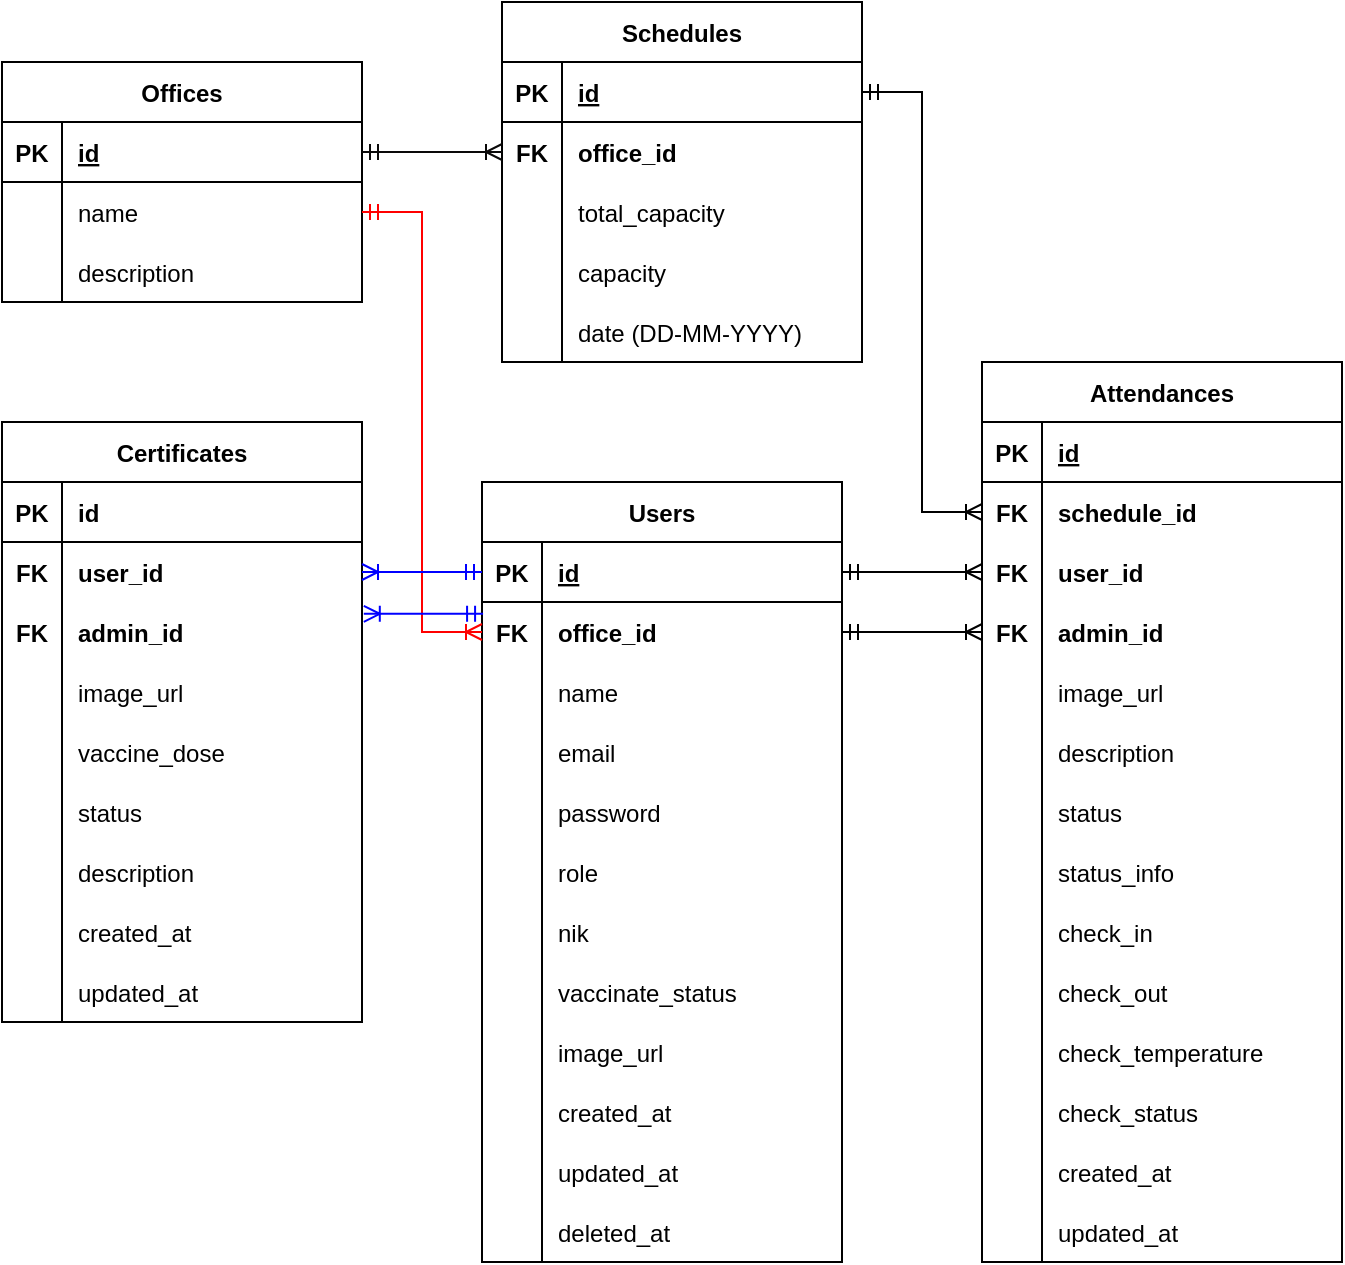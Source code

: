 <mxfile version="17.0.0" type="device"><diagram id="vb_6yUjfEyrpRHsJKavJ" name="Page-1"><mxGraphModel dx="1069" dy="541" grid="1" gridSize="10" guides="1" tooltips="1" connect="1" arrows="1" fold="1" page="1" pageScale="1" pageWidth="850" pageHeight="1100" math="0" shadow="0"><root><mxCell id="0"/><mxCell id="1" parent="0"/><mxCell id="Ad7_LtWpPkXdQ5ioJ-ES-5" value="Offices" style="shape=table;startSize=30;container=1;collapsible=1;childLayout=tableLayout;fixedRows=1;rowLines=0;fontStyle=1;align=center;resizeLast=1;" parent="1" vertex="1"><mxGeometry x="60" y="380" width="180" height="120" as="geometry"/></mxCell><mxCell id="Ad7_LtWpPkXdQ5ioJ-ES-6" value="" style="shape=tableRow;horizontal=0;startSize=0;swimlaneHead=0;swimlaneBody=0;fillColor=none;collapsible=0;dropTarget=0;points=[[0,0.5],[1,0.5]];portConstraint=eastwest;top=0;left=0;right=0;bottom=1;" parent="Ad7_LtWpPkXdQ5ioJ-ES-5" vertex="1"><mxGeometry y="30" width="180" height="30" as="geometry"/></mxCell><mxCell id="Ad7_LtWpPkXdQ5ioJ-ES-7" value="PK" style="shape=partialRectangle;connectable=0;fillColor=none;top=0;left=0;bottom=0;right=0;fontStyle=1;overflow=hidden;" parent="Ad7_LtWpPkXdQ5ioJ-ES-6" vertex="1"><mxGeometry width="30" height="30" as="geometry"><mxRectangle width="30" height="30" as="alternateBounds"/></mxGeometry></mxCell><mxCell id="Ad7_LtWpPkXdQ5ioJ-ES-8" value="id" style="shape=partialRectangle;connectable=0;fillColor=none;top=0;left=0;bottom=0;right=0;align=left;spacingLeft=6;fontStyle=5;overflow=hidden;" parent="Ad7_LtWpPkXdQ5ioJ-ES-6" vertex="1"><mxGeometry x="30" width="150" height="30" as="geometry"><mxRectangle width="150" height="30" as="alternateBounds"/></mxGeometry></mxCell><mxCell id="Ad7_LtWpPkXdQ5ioJ-ES-9" value="" style="shape=tableRow;horizontal=0;startSize=0;swimlaneHead=0;swimlaneBody=0;fillColor=none;collapsible=0;dropTarget=0;points=[[0,0.5],[1,0.5]];portConstraint=eastwest;top=0;left=0;right=0;bottom=0;" parent="Ad7_LtWpPkXdQ5ioJ-ES-5" vertex="1"><mxGeometry y="60" width="180" height="30" as="geometry"/></mxCell><mxCell id="Ad7_LtWpPkXdQ5ioJ-ES-10" value="" style="shape=partialRectangle;connectable=0;fillColor=none;top=0;left=0;bottom=0;right=0;editable=1;overflow=hidden;" parent="Ad7_LtWpPkXdQ5ioJ-ES-9" vertex="1"><mxGeometry width="30" height="30" as="geometry"><mxRectangle width="30" height="30" as="alternateBounds"/></mxGeometry></mxCell><mxCell id="Ad7_LtWpPkXdQ5ioJ-ES-11" value="name" style="shape=partialRectangle;connectable=0;fillColor=none;top=0;left=0;bottom=0;right=0;align=left;spacingLeft=6;overflow=hidden;" parent="Ad7_LtWpPkXdQ5ioJ-ES-9" vertex="1"><mxGeometry x="30" width="150" height="30" as="geometry"><mxRectangle width="150" height="30" as="alternateBounds"/></mxGeometry></mxCell><mxCell id="Ad7_LtWpPkXdQ5ioJ-ES-12" value="" style="shape=tableRow;horizontal=0;startSize=0;swimlaneHead=0;swimlaneBody=0;fillColor=none;collapsible=0;dropTarget=0;points=[[0,0.5],[1,0.5]];portConstraint=eastwest;top=0;left=0;right=0;bottom=0;" parent="Ad7_LtWpPkXdQ5ioJ-ES-5" vertex="1"><mxGeometry y="90" width="180" height="30" as="geometry"/></mxCell><mxCell id="Ad7_LtWpPkXdQ5ioJ-ES-13" value="" style="shape=partialRectangle;connectable=0;fillColor=none;top=0;left=0;bottom=0;right=0;editable=1;overflow=hidden;" parent="Ad7_LtWpPkXdQ5ioJ-ES-12" vertex="1"><mxGeometry width="30" height="30" as="geometry"><mxRectangle width="30" height="30" as="alternateBounds"/></mxGeometry></mxCell><mxCell id="Ad7_LtWpPkXdQ5ioJ-ES-14" value="description" style="shape=partialRectangle;connectable=0;fillColor=none;top=0;left=0;bottom=0;right=0;align=left;spacingLeft=6;overflow=hidden;" parent="Ad7_LtWpPkXdQ5ioJ-ES-12" vertex="1"><mxGeometry x="30" width="150" height="30" as="geometry"><mxRectangle width="150" height="30" as="alternateBounds"/></mxGeometry></mxCell><mxCell id="Ad7_LtWpPkXdQ5ioJ-ES-19" value="Users" style="shape=table;startSize=30;container=1;collapsible=1;childLayout=tableLayout;fixedRows=1;rowLines=0;fontStyle=1;align=center;resizeLast=1;" parent="1" vertex="1"><mxGeometry x="300" y="590" width="180" height="390" as="geometry"/></mxCell><mxCell id="Ad7_LtWpPkXdQ5ioJ-ES-20" value="" style="shape=tableRow;horizontal=0;startSize=0;swimlaneHead=0;swimlaneBody=0;fillColor=none;collapsible=0;dropTarget=0;points=[[0,0.5],[1,0.5]];portConstraint=eastwest;top=0;left=0;right=0;bottom=1;" parent="Ad7_LtWpPkXdQ5ioJ-ES-19" vertex="1"><mxGeometry y="30" width="180" height="30" as="geometry"/></mxCell><mxCell id="Ad7_LtWpPkXdQ5ioJ-ES-21" value="PK" style="shape=partialRectangle;connectable=0;fillColor=none;top=0;left=0;bottom=0;right=0;fontStyle=1;overflow=hidden;" parent="Ad7_LtWpPkXdQ5ioJ-ES-20" vertex="1"><mxGeometry width="30" height="30" as="geometry"><mxRectangle width="30" height="30" as="alternateBounds"/></mxGeometry></mxCell><mxCell id="Ad7_LtWpPkXdQ5ioJ-ES-22" value="id" style="shape=partialRectangle;connectable=0;fillColor=none;top=0;left=0;bottom=0;right=0;align=left;spacingLeft=6;fontStyle=5;overflow=hidden;" parent="Ad7_LtWpPkXdQ5ioJ-ES-20" vertex="1"><mxGeometry x="30" width="150" height="30" as="geometry"><mxRectangle width="150" height="30" as="alternateBounds"/></mxGeometry></mxCell><mxCell id="J1mehNj1BYt5sQHSivpJ-31" value="" style="shape=tableRow;horizontal=0;startSize=0;swimlaneHead=0;swimlaneBody=0;fillColor=none;collapsible=0;dropTarget=0;points=[[0,0.5],[1,0.5]];portConstraint=eastwest;top=0;left=0;right=0;bottom=0;" parent="Ad7_LtWpPkXdQ5ioJ-ES-19" vertex="1"><mxGeometry y="60" width="180" height="30" as="geometry"/></mxCell><mxCell id="J1mehNj1BYt5sQHSivpJ-32" value="FK" style="shape=partialRectangle;connectable=0;fillColor=none;top=0;left=0;bottom=0;right=0;editable=1;overflow=hidden;fontStyle=1" parent="J1mehNj1BYt5sQHSivpJ-31" vertex="1"><mxGeometry width="30" height="30" as="geometry"><mxRectangle width="30" height="30" as="alternateBounds"/></mxGeometry></mxCell><mxCell id="J1mehNj1BYt5sQHSivpJ-33" value="office_id" style="shape=partialRectangle;connectable=0;fillColor=none;top=0;left=0;bottom=0;right=0;align=left;spacingLeft=6;overflow=hidden;fontStyle=1" parent="J1mehNj1BYt5sQHSivpJ-31" vertex="1"><mxGeometry x="30" width="150" height="30" as="geometry"><mxRectangle width="150" height="30" as="alternateBounds"/></mxGeometry></mxCell><mxCell id="Ad7_LtWpPkXdQ5ioJ-ES-26" value="" style="shape=tableRow;horizontal=0;startSize=0;swimlaneHead=0;swimlaneBody=0;fillColor=none;collapsible=0;dropTarget=0;points=[[0,0.5],[1,0.5]];portConstraint=eastwest;top=0;left=0;right=0;bottom=0;" parent="Ad7_LtWpPkXdQ5ioJ-ES-19" vertex="1"><mxGeometry y="90" width="180" height="30" as="geometry"/></mxCell><mxCell id="Ad7_LtWpPkXdQ5ioJ-ES-27" value="" style="shape=partialRectangle;connectable=0;fillColor=none;top=0;left=0;bottom=0;right=0;editable=1;overflow=hidden;" parent="Ad7_LtWpPkXdQ5ioJ-ES-26" vertex="1"><mxGeometry width="30" height="30" as="geometry"><mxRectangle width="30" height="30" as="alternateBounds"/></mxGeometry></mxCell><mxCell id="Ad7_LtWpPkXdQ5ioJ-ES-28" value="name" style="shape=partialRectangle;connectable=0;fillColor=none;top=0;left=0;bottom=0;right=0;align=left;spacingLeft=6;overflow=hidden;" parent="Ad7_LtWpPkXdQ5ioJ-ES-26" vertex="1"><mxGeometry x="30" width="150" height="30" as="geometry"><mxRectangle width="150" height="30" as="alternateBounds"/></mxGeometry></mxCell><mxCell id="Ad7_LtWpPkXdQ5ioJ-ES-29" value="" style="shape=tableRow;horizontal=0;startSize=0;swimlaneHead=0;swimlaneBody=0;fillColor=none;collapsible=0;dropTarget=0;points=[[0,0.5],[1,0.5]];portConstraint=eastwest;top=0;left=0;right=0;bottom=0;" parent="Ad7_LtWpPkXdQ5ioJ-ES-19" vertex="1"><mxGeometry y="120" width="180" height="30" as="geometry"/></mxCell><mxCell id="Ad7_LtWpPkXdQ5ioJ-ES-30" value="" style="shape=partialRectangle;connectable=0;fillColor=none;top=0;left=0;bottom=0;right=0;editable=1;overflow=hidden;" parent="Ad7_LtWpPkXdQ5ioJ-ES-29" vertex="1"><mxGeometry width="30" height="30" as="geometry"><mxRectangle width="30" height="30" as="alternateBounds"/></mxGeometry></mxCell><mxCell id="Ad7_LtWpPkXdQ5ioJ-ES-31" value="email" style="shape=partialRectangle;connectable=0;fillColor=none;top=0;left=0;bottom=0;right=0;align=left;spacingLeft=6;overflow=hidden;" parent="Ad7_LtWpPkXdQ5ioJ-ES-29" vertex="1"><mxGeometry x="30" width="150" height="30" as="geometry"><mxRectangle width="150" height="30" as="alternateBounds"/></mxGeometry></mxCell><mxCell id="Ad7_LtWpPkXdQ5ioJ-ES-34" value="" style="shape=tableRow;horizontal=0;startSize=0;swimlaneHead=0;swimlaneBody=0;fillColor=none;collapsible=0;dropTarget=0;points=[[0,0.5],[1,0.5]];portConstraint=eastwest;top=0;left=0;right=0;bottom=0;" parent="Ad7_LtWpPkXdQ5ioJ-ES-19" vertex="1"><mxGeometry y="150" width="180" height="30" as="geometry"/></mxCell><mxCell id="Ad7_LtWpPkXdQ5ioJ-ES-35" value="" style="shape=partialRectangle;connectable=0;fillColor=none;top=0;left=0;bottom=0;right=0;editable=1;overflow=hidden;" parent="Ad7_LtWpPkXdQ5ioJ-ES-34" vertex="1"><mxGeometry width="30" height="30" as="geometry"><mxRectangle width="30" height="30" as="alternateBounds"/></mxGeometry></mxCell><mxCell id="Ad7_LtWpPkXdQ5ioJ-ES-36" value="password" style="shape=partialRectangle;connectable=0;fillColor=none;top=0;left=0;bottom=0;right=0;align=left;spacingLeft=6;overflow=hidden;" parent="Ad7_LtWpPkXdQ5ioJ-ES-34" vertex="1"><mxGeometry x="30" width="150" height="30" as="geometry"><mxRectangle width="150" height="30" as="alternateBounds"/></mxGeometry></mxCell><mxCell id="Ad7_LtWpPkXdQ5ioJ-ES-37" value="" style="shape=tableRow;horizontal=0;startSize=0;swimlaneHead=0;swimlaneBody=0;fillColor=none;collapsible=0;dropTarget=0;points=[[0,0.5],[1,0.5]];portConstraint=eastwest;top=0;left=0;right=0;bottom=0;" parent="Ad7_LtWpPkXdQ5ioJ-ES-19" vertex="1"><mxGeometry y="180" width="180" height="30" as="geometry"/></mxCell><mxCell id="Ad7_LtWpPkXdQ5ioJ-ES-38" value="" style="shape=partialRectangle;connectable=0;fillColor=none;top=0;left=0;bottom=0;right=0;editable=1;overflow=hidden;" parent="Ad7_LtWpPkXdQ5ioJ-ES-37" vertex="1"><mxGeometry width="30" height="30" as="geometry"><mxRectangle width="30" height="30" as="alternateBounds"/></mxGeometry></mxCell><mxCell id="Ad7_LtWpPkXdQ5ioJ-ES-39" value="role" style="shape=partialRectangle;connectable=0;fillColor=none;top=0;left=0;bottom=0;right=0;align=left;spacingLeft=6;overflow=hidden;" parent="Ad7_LtWpPkXdQ5ioJ-ES-37" vertex="1"><mxGeometry x="30" width="150" height="30" as="geometry"><mxRectangle width="150" height="30" as="alternateBounds"/></mxGeometry></mxCell><mxCell id="Ad7_LtWpPkXdQ5ioJ-ES-40" value="" style="shape=tableRow;horizontal=0;startSize=0;swimlaneHead=0;swimlaneBody=0;fillColor=none;collapsible=0;dropTarget=0;points=[[0,0.5],[1,0.5]];portConstraint=eastwest;top=0;left=0;right=0;bottom=0;" parent="Ad7_LtWpPkXdQ5ioJ-ES-19" vertex="1"><mxGeometry y="210" width="180" height="30" as="geometry"/></mxCell><mxCell id="Ad7_LtWpPkXdQ5ioJ-ES-41" value="" style="shape=partialRectangle;connectable=0;fillColor=none;top=0;left=0;bottom=0;right=0;editable=1;overflow=hidden;" parent="Ad7_LtWpPkXdQ5ioJ-ES-40" vertex="1"><mxGeometry width="30" height="30" as="geometry"><mxRectangle width="30" height="30" as="alternateBounds"/></mxGeometry></mxCell><mxCell id="Ad7_LtWpPkXdQ5ioJ-ES-42" value="nik" style="shape=partialRectangle;connectable=0;fillColor=none;top=0;left=0;bottom=0;right=0;align=left;spacingLeft=6;overflow=hidden;" parent="Ad7_LtWpPkXdQ5ioJ-ES-40" vertex="1"><mxGeometry x="30" width="150" height="30" as="geometry"><mxRectangle width="150" height="30" as="alternateBounds"/></mxGeometry></mxCell><mxCell id="RbH22grXtSEnmgHlrUx9-7" value="" style="shape=tableRow;horizontal=0;startSize=0;swimlaneHead=0;swimlaneBody=0;fillColor=none;collapsible=0;dropTarget=0;points=[[0,0.5],[1,0.5]];portConstraint=eastwest;top=0;left=0;right=0;bottom=0;" parent="Ad7_LtWpPkXdQ5ioJ-ES-19" vertex="1"><mxGeometry y="240" width="180" height="30" as="geometry"/></mxCell><mxCell id="RbH22grXtSEnmgHlrUx9-8" value="" style="shape=partialRectangle;connectable=0;fillColor=none;top=0;left=0;bottom=0;right=0;editable=1;overflow=hidden;" parent="RbH22grXtSEnmgHlrUx9-7" vertex="1"><mxGeometry width="30" height="30" as="geometry"><mxRectangle width="30" height="30" as="alternateBounds"/></mxGeometry></mxCell><mxCell id="RbH22grXtSEnmgHlrUx9-9" value="vaccinate_status" style="shape=partialRectangle;connectable=0;fillColor=none;top=0;left=0;bottom=0;right=0;align=left;spacingLeft=6;overflow=hidden;" parent="RbH22grXtSEnmgHlrUx9-7" vertex="1"><mxGeometry x="30" width="150" height="30" as="geometry"><mxRectangle width="150" height="30" as="alternateBounds"/></mxGeometry></mxCell><mxCell id="Ad7_LtWpPkXdQ5ioJ-ES-98" value="" style="shape=tableRow;horizontal=0;startSize=0;swimlaneHead=0;swimlaneBody=0;fillColor=none;collapsible=0;dropTarget=0;points=[[0,0.5],[1,0.5]];portConstraint=eastwest;top=0;left=0;right=0;bottom=0;" parent="Ad7_LtWpPkXdQ5ioJ-ES-19" vertex="1"><mxGeometry y="270" width="180" height="30" as="geometry"/></mxCell><mxCell id="Ad7_LtWpPkXdQ5ioJ-ES-99" value="" style="shape=partialRectangle;connectable=0;fillColor=none;top=0;left=0;bottom=0;right=0;editable=1;overflow=hidden;" parent="Ad7_LtWpPkXdQ5ioJ-ES-98" vertex="1"><mxGeometry width="30" height="30" as="geometry"><mxRectangle width="30" height="30" as="alternateBounds"/></mxGeometry></mxCell><mxCell id="Ad7_LtWpPkXdQ5ioJ-ES-100" value="image_url" style="shape=partialRectangle;connectable=0;fillColor=none;top=0;left=0;bottom=0;right=0;align=left;spacingLeft=6;overflow=hidden;" parent="Ad7_LtWpPkXdQ5ioJ-ES-98" vertex="1"><mxGeometry x="30" width="150" height="30" as="geometry"><mxRectangle width="150" height="30" as="alternateBounds"/></mxGeometry></mxCell><mxCell id="Ad7_LtWpPkXdQ5ioJ-ES-101" value="" style="shape=tableRow;horizontal=0;startSize=0;swimlaneHead=0;swimlaneBody=0;fillColor=none;collapsible=0;dropTarget=0;points=[[0,0.5],[1,0.5]];portConstraint=eastwest;top=0;left=0;right=0;bottom=0;" parent="Ad7_LtWpPkXdQ5ioJ-ES-19" vertex="1"><mxGeometry y="300" width="180" height="30" as="geometry"/></mxCell><mxCell id="Ad7_LtWpPkXdQ5ioJ-ES-102" value="" style="shape=partialRectangle;connectable=0;fillColor=none;top=0;left=0;bottom=0;right=0;editable=1;overflow=hidden;" parent="Ad7_LtWpPkXdQ5ioJ-ES-101" vertex="1"><mxGeometry width="30" height="30" as="geometry"><mxRectangle width="30" height="30" as="alternateBounds"/></mxGeometry></mxCell><mxCell id="Ad7_LtWpPkXdQ5ioJ-ES-103" value="created_at" style="shape=partialRectangle;connectable=0;fillColor=none;top=0;left=0;bottom=0;right=0;align=left;spacingLeft=6;overflow=hidden;" parent="Ad7_LtWpPkXdQ5ioJ-ES-101" vertex="1"><mxGeometry x="30" width="150" height="30" as="geometry"><mxRectangle width="150" height="30" as="alternateBounds"/></mxGeometry></mxCell><mxCell id="Ad7_LtWpPkXdQ5ioJ-ES-212" value="" style="shape=tableRow;horizontal=0;startSize=0;swimlaneHead=0;swimlaneBody=0;fillColor=none;collapsible=0;dropTarget=0;points=[[0,0.5],[1,0.5]];portConstraint=eastwest;top=0;left=0;right=0;bottom=0;" parent="Ad7_LtWpPkXdQ5ioJ-ES-19" vertex="1"><mxGeometry y="330" width="180" height="30" as="geometry"/></mxCell><mxCell id="Ad7_LtWpPkXdQ5ioJ-ES-213" value="" style="shape=partialRectangle;connectable=0;fillColor=none;top=0;left=0;bottom=0;right=0;editable=1;overflow=hidden;" parent="Ad7_LtWpPkXdQ5ioJ-ES-212" vertex="1"><mxGeometry width="30" height="30" as="geometry"><mxRectangle width="30" height="30" as="alternateBounds"/></mxGeometry></mxCell><mxCell id="Ad7_LtWpPkXdQ5ioJ-ES-214" value="updated_at" style="shape=partialRectangle;connectable=0;fillColor=none;top=0;left=0;bottom=0;right=0;align=left;spacingLeft=6;overflow=hidden;" parent="Ad7_LtWpPkXdQ5ioJ-ES-212" vertex="1"><mxGeometry x="30" width="150" height="30" as="geometry"><mxRectangle width="150" height="30" as="alternateBounds"/></mxGeometry></mxCell><mxCell id="Ad7_LtWpPkXdQ5ioJ-ES-216" value="" style="shape=tableRow;horizontal=0;startSize=0;swimlaneHead=0;swimlaneBody=0;fillColor=none;collapsible=0;dropTarget=0;points=[[0,0.5],[1,0.5]];portConstraint=eastwest;top=0;left=0;right=0;bottom=0;" parent="Ad7_LtWpPkXdQ5ioJ-ES-19" vertex="1"><mxGeometry y="360" width="180" height="30" as="geometry"/></mxCell><mxCell id="Ad7_LtWpPkXdQ5ioJ-ES-217" value="" style="shape=partialRectangle;connectable=0;fillColor=none;top=0;left=0;bottom=0;right=0;editable=1;overflow=hidden;" parent="Ad7_LtWpPkXdQ5ioJ-ES-216" vertex="1"><mxGeometry width="30" height="30" as="geometry"><mxRectangle width="30" height="30" as="alternateBounds"/></mxGeometry></mxCell><mxCell id="Ad7_LtWpPkXdQ5ioJ-ES-218" value="deleted_at" style="shape=partialRectangle;connectable=0;fillColor=none;top=0;left=0;bottom=0;right=0;align=left;spacingLeft=6;overflow=hidden;" parent="Ad7_LtWpPkXdQ5ioJ-ES-216" vertex="1"><mxGeometry x="30" width="150" height="30" as="geometry"><mxRectangle width="150" height="30" as="alternateBounds"/></mxGeometry></mxCell><mxCell id="Ad7_LtWpPkXdQ5ioJ-ES-59" value="Certificates" style="shape=table;startSize=30;container=1;collapsible=1;childLayout=tableLayout;fixedRows=1;rowLines=0;fontStyle=1;align=center;resizeLast=1;" parent="1" vertex="1"><mxGeometry x="60" y="560" width="180" height="300" as="geometry"/></mxCell><mxCell id="Ad7_LtWpPkXdQ5ioJ-ES-60" value="" style="shape=tableRow;horizontal=0;startSize=0;swimlaneHead=0;swimlaneBody=0;fillColor=none;collapsible=0;dropTarget=0;points=[[0,0.5],[1,0.5]];portConstraint=eastwest;top=0;left=0;right=0;bottom=1;" parent="Ad7_LtWpPkXdQ5ioJ-ES-59" vertex="1"><mxGeometry y="30" width="180" height="30" as="geometry"/></mxCell><mxCell id="Ad7_LtWpPkXdQ5ioJ-ES-61" value="PK" style="shape=partialRectangle;connectable=0;fillColor=none;top=0;left=0;bottom=0;right=0;fontStyle=1;overflow=hidden;" parent="Ad7_LtWpPkXdQ5ioJ-ES-60" vertex="1"><mxGeometry width="30" height="30" as="geometry"><mxRectangle width="30" height="30" as="alternateBounds"/></mxGeometry></mxCell><mxCell id="Ad7_LtWpPkXdQ5ioJ-ES-62" value="id" style="shape=partialRectangle;connectable=0;fillColor=none;top=0;left=0;bottom=0;right=0;align=left;spacingLeft=6;fontStyle=1;overflow=hidden;" parent="Ad7_LtWpPkXdQ5ioJ-ES-60" vertex="1"><mxGeometry x="30" width="150" height="30" as="geometry"><mxRectangle width="150" height="30" as="alternateBounds"/></mxGeometry></mxCell><mxCell id="JcQVf0bb5EmHbwfClAZT-1" value="" style="shape=tableRow;horizontal=0;startSize=0;swimlaneHead=0;swimlaneBody=0;fillColor=none;collapsible=0;dropTarget=0;points=[[0,0.5],[1,0.5]];portConstraint=eastwest;top=0;left=0;right=0;bottom=0;" parent="Ad7_LtWpPkXdQ5ioJ-ES-59" vertex="1"><mxGeometry y="60" width="180" height="30" as="geometry"/></mxCell><mxCell id="JcQVf0bb5EmHbwfClAZT-2" value="FK" style="shape=partialRectangle;connectable=0;fillColor=none;top=0;left=0;bottom=0;right=0;editable=1;overflow=hidden;fontStyle=1" parent="JcQVf0bb5EmHbwfClAZT-1" vertex="1"><mxGeometry width="30" height="30" as="geometry"><mxRectangle width="30" height="30" as="alternateBounds"/></mxGeometry></mxCell><mxCell id="JcQVf0bb5EmHbwfClAZT-3" value="user_id" style="shape=partialRectangle;connectable=0;fillColor=none;top=0;left=0;bottom=0;right=0;align=left;spacingLeft=6;overflow=hidden;fontStyle=1" parent="JcQVf0bb5EmHbwfClAZT-1" vertex="1"><mxGeometry x="30" width="150" height="30" as="geometry"><mxRectangle width="150" height="30" as="alternateBounds"/></mxGeometry></mxCell><mxCell id="RbH22grXtSEnmgHlrUx9-4" value="" style="shape=tableRow;horizontal=0;startSize=0;swimlaneHead=0;swimlaneBody=0;fillColor=none;collapsible=0;dropTarget=0;points=[[0,0.5],[1,0.5]];portConstraint=eastwest;top=0;left=0;right=0;bottom=0;" parent="Ad7_LtWpPkXdQ5ioJ-ES-59" vertex="1"><mxGeometry y="90" width="180" height="30" as="geometry"/></mxCell><mxCell id="RbH22grXtSEnmgHlrUx9-5" value="FK" style="shape=partialRectangle;connectable=0;fillColor=none;top=0;left=0;bottom=0;right=0;editable=1;overflow=hidden;fontStyle=1" parent="RbH22grXtSEnmgHlrUx9-4" vertex="1"><mxGeometry width="30" height="30" as="geometry"><mxRectangle width="30" height="30" as="alternateBounds"/></mxGeometry></mxCell><mxCell id="RbH22grXtSEnmgHlrUx9-6" value="admin_id" style="shape=partialRectangle;connectable=0;fillColor=none;top=0;left=0;bottom=0;right=0;align=left;spacingLeft=6;overflow=hidden;fontStyle=1" parent="RbH22grXtSEnmgHlrUx9-4" vertex="1"><mxGeometry x="30" width="150" height="30" as="geometry"><mxRectangle width="150" height="30" as="alternateBounds"/></mxGeometry></mxCell><mxCell id="Ad7_LtWpPkXdQ5ioJ-ES-66" value="" style="shape=tableRow;horizontal=0;startSize=0;swimlaneHead=0;swimlaneBody=0;fillColor=none;collapsible=0;dropTarget=0;points=[[0,0.5],[1,0.5]];portConstraint=eastwest;top=0;left=0;right=0;bottom=0;" parent="Ad7_LtWpPkXdQ5ioJ-ES-59" vertex="1"><mxGeometry y="120" width="180" height="30" as="geometry"/></mxCell><mxCell id="Ad7_LtWpPkXdQ5ioJ-ES-67" value="" style="shape=partialRectangle;connectable=0;fillColor=none;top=0;left=0;bottom=0;right=0;editable=1;overflow=hidden;" parent="Ad7_LtWpPkXdQ5ioJ-ES-66" vertex="1"><mxGeometry width="30" height="30" as="geometry"><mxRectangle width="30" height="30" as="alternateBounds"/></mxGeometry></mxCell><mxCell id="Ad7_LtWpPkXdQ5ioJ-ES-68" value="image_url" style="shape=partialRectangle;connectable=0;fillColor=none;top=0;left=0;bottom=0;right=0;align=left;spacingLeft=6;overflow=hidden;" parent="Ad7_LtWpPkXdQ5ioJ-ES-66" vertex="1"><mxGeometry x="30" width="150" height="30" as="geometry"><mxRectangle width="150" height="30" as="alternateBounds"/></mxGeometry></mxCell><mxCell id="JcQVf0bb5EmHbwfClAZT-5" value="" style="shape=tableRow;horizontal=0;startSize=0;swimlaneHead=0;swimlaneBody=0;fillColor=none;collapsible=0;dropTarget=0;points=[[0,0.5],[1,0.5]];portConstraint=eastwest;top=0;left=0;right=0;bottom=0;" parent="Ad7_LtWpPkXdQ5ioJ-ES-59" vertex="1"><mxGeometry y="150" width="180" height="30" as="geometry"/></mxCell><mxCell id="JcQVf0bb5EmHbwfClAZT-6" value="" style="shape=partialRectangle;connectable=0;fillColor=none;top=0;left=0;bottom=0;right=0;editable=1;overflow=hidden;" parent="JcQVf0bb5EmHbwfClAZT-5" vertex="1"><mxGeometry width="30" height="30" as="geometry"><mxRectangle width="30" height="30" as="alternateBounds"/></mxGeometry></mxCell><mxCell id="JcQVf0bb5EmHbwfClAZT-7" value="vaccine_dose" style="shape=partialRectangle;connectable=0;fillColor=none;top=0;left=0;bottom=0;right=0;align=left;spacingLeft=6;overflow=hidden;" parent="JcQVf0bb5EmHbwfClAZT-5" vertex="1"><mxGeometry x="30" width="150" height="30" as="geometry"><mxRectangle width="150" height="30" as="alternateBounds"/></mxGeometry></mxCell><mxCell id="J1mehNj1BYt5sQHSivpJ-69" value="" style="shape=tableRow;horizontal=0;startSize=0;swimlaneHead=0;swimlaneBody=0;fillColor=none;collapsible=0;dropTarget=0;points=[[0,0.5],[1,0.5]];portConstraint=eastwest;top=0;left=0;right=0;bottom=0;" parent="Ad7_LtWpPkXdQ5ioJ-ES-59" vertex="1"><mxGeometry y="180" width="180" height="30" as="geometry"/></mxCell><mxCell id="J1mehNj1BYt5sQHSivpJ-70" value="" style="shape=partialRectangle;connectable=0;fillColor=none;top=0;left=0;bottom=0;right=0;editable=1;overflow=hidden;" parent="J1mehNj1BYt5sQHSivpJ-69" vertex="1"><mxGeometry width="30" height="30" as="geometry"><mxRectangle width="30" height="30" as="alternateBounds"/></mxGeometry></mxCell><mxCell id="J1mehNj1BYt5sQHSivpJ-71" value="status" style="shape=partialRectangle;connectable=0;fillColor=none;top=0;left=0;bottom=0;right=0;align=left;spacingLeft=6;overflow=hidden;" parent="J1mehNj1BYt5sQHSivpJ-69" vertex="1"><mxGeometry x="30" width="150" height="30" as="geometry"><mxRectangle width="150" height="30" as="alternateBounds"/></mxGeometry></mxCell><mxCell id="Ad7_LtWpPkXdQ5ioJ-ES-94" value="" style="shape=tableRow;horizontal=0;startSize=0;swimlaneHead=0;swimlaneBody=0;fillColor=none;collapsible=0;dropTarget=0;points=[[0,0.5],[1,0.5]];portConstraint=eastwest;top=0;left=0;right=0;bottom=0;" parent="Ad7_LtWpPkXdQ5ioJ-ES-59" vertex="1"><mxGeometry y="210" width="180" height="30" as="geometry"/></mxCell><mxCell id="Ad7_LtWpPkXdQ5ioJ-ES-95" value="" style="shape=partialRectangle;connectable=0;fillColor=none;top=0;left=0;bottom=0;right=0;editable=1;overflow=hidden;" parent="Ad7_LtWpPkXdQ5ioJ-ES-94" vertex="1"><mxGeometry width="30" height="30" as="geometry"><mxRectangle width="30" height="30" as="alternateBounds"/></mxGeometry></mxCell><mxCell id="Ad7_LtWpPkXdQ5ioJ-ES-96" value="description" style="shape=partialRectangle;connectable=0;fillColor=none;top=0;left=0;bottom=0;right=0;align=left;spacingLeft=6;overflow=hidden;" parent="Ad7_LtWpPkXdQ5ioJ-ES-94" vertex="1"><mxGeometry x="30" width="150" height="30" as="geometry"><mxRectangle width="150" height="30" as="alternateBounds"/></mxGeometry></mxCell><mxCell id="Ad7_LtWpPkXdQ5ioJ-ES-107" value="" style="shape=tableRow;horizontal=0;startSize=0;swimlaneHead=0;swimlaneBody=0;fillColor=none;collapsible=0;dropTarget=0;points=[[0,0.5],[1,0.5]];portConstraint=eastwest;top=0;left=0;right=0;bottom=0;" parent="Ad7_LtWpPkXdQ5ioJ-ES-59" vertex="1"><mxGeometry y="240" width="180" height="30" as="geometry"/></mxCell><mxCell id="Ad7_LtWpPkXdQ5ioJ-ES-108" value="" style="shape=partialRectangle;connectable=0;fillColor=none;top=0;left=0;bottom=0;right=0;editable=1;overflow=hidden;" parent="Ad7_LtWpPkXdQ5ioJ-ES-107" vertex="1"><mxGeometry width="30" height="30" as="geometry"><mxRectangle width="30" height="30" as="alternateBounds"/></mxGeometry></mxCell><mxCell id="Ad7_LtWpPkXdQ5ioJ-ES-109" value="created_at" style="shape=partialRectangle;connectable=0;fillColor=none;top=0;left=0;bottom=0;right=0;align=left;spacingLeft=6;overflow=hidden;" parent="Ad7_LtWpPkXdQ5ioJ-ES-107" vertex="1"><mxGeometry x="30" width="150" height="30" as="geometry"><mxRectangle width="150" height="30" as="alternateBounds"/></mxGeometry></mxCell><mxCell id="Ad7_LtWpPkXdQ5ioJ-ES-110" value="" style="shape=tableRow;horizontal=0;startSize=0;swimlaneHead=0;swimlaneBody=0;fillColor=none;collapsible=0;dropTarget=0;points=[[0,0.5],[1,0.5]];portConstraint=eastwest;top=0;left=0;right=0;bottom=0;" parent="Ad7_LtWpPkXdQ5ioJ-ES-59" vertex="1"><mxGeometry y="270" width="180" height="30" as="geometry"/></mxCell><mxCell id="Ad7_LtWpPkXdQ5ioJ-ES-111" value="" style="shape=partialRectangle;connectable=0;fillColor=none;top=0;left=0;bottom=0;right=0;editable=1;overflow=hidden;" parent="Ad7_LtWpPkXdQ5ioJ-ES-110" vertex="1"><mxGeometry width="30" height="30" as="geometry"><mxRectangle width="30" height="30" as="alternateBounds"/></mxGeometry></mxCell><mxCell id="Ad7_LtWpPkXdQ5ioJ-ES-112" value="updated_at" style="shape=partialRectangle;connectable=0;fillColor=none;top=0;left=0;bottom=0;right=0;align=left;spacingLeft=6;overflow=hidden;" parent="Ad7_LtWpPkXdQ5ioJ-ES-110" vertex="1"><mxGeometry x="30" width="150" height="30" as="geometry"><mxRectangle width="150" height="30" as="alternateBounds"/></mxGeometry></mxCell><mxCell id="Ad7_LtWpPkXdQ5ioJ-ES-117" value="Schedules" style="shape=table;startSize=30;container=1;collapsible=1;childLayout=tableLayout;fixedRows=1;rowLines=0;fontStyle=1;align=center;resizeLast=1;" parent="1" vertex="1"><mxGeometry x="310" y="350" width="180" height="180" as="geometry"/></mxCell><mxCell id="Ad7_LtWpPkXdQ5ioJ-ES-118" value="" style="shape=tableRow;horizontal=0;startSize=0;swimlaneHead=0;swimlaneBody=0;fillColor=none;collapsible=0;dropTarget=0;points=[[0,0.5],[1,0.5]];portConstraint=eastwest;top=0;left=0;right=0;bottom=1;" parent="Ad7_LtWpPkXdQ5ioJ-ES-117" vertex="1"><mxGeometry y="30" width="180" height="30" as="geometry"/></mxCell><mxCell id="Ad7_LtWpPkXdQ5ioJ-ES-119" value="PK" style="shape=partialRectangle;connectable=0;fillColor=none;top=0;left=0;bottom=0;right=0;fontStyle=1;overflow=hidden;" parent="Ad7_LtWpPkXdQ5ioJ-ES-118" vertex="1"><mxGeometry width="30" height="30" as="geometry"><mxRectangle width="30" height="30" as="alternateBounds"/></mxGeometry></mxCell><mxCell id="Ad7_LtWpPkXdQ5ioJ-ES-120" value="id" style="shape=partialRectangle;connectable=0;fillColor=none;top=0;left=0;bottom=0;right=0;align=left;spacingLeft=6;fontStyle=5;overflow=hidden;" parent="Ad7_LtWpPkXdQ5ioJ-ES-118" vertex="1"><mxGeometry x="30" width="150" height="30" as="geometry"><mxRectangle width="150" height="30" as="alternateBounds"/></mxGeometry></mxCell><mxCell id="Ad7_LtWpPkXdQ5ioJ-ES-121" value="" style="shape=tableRow;horizontal=0;startSize=0;swimlaneHead=0;swimlaneBody=0;fillColor=none;collapsible=0;dropTarget=0;points=[[0,0.5],[1,0.5]];portConstraint=eastwest;top=0;left=0;right=0;bottom=0;" parent="Ad7_LtWpPkXdQ5ioJ-ES-117" vertex="1"><mxGeometry y="60" width="180" height="30" as="geometry"/></mxCell><mxCell id="Ad7_LtWpPkXdQ5ioJ-ES-122" value="FK" style="shape=partialRectangle;connectable=0;fillColor=none;top=0;left=0;bottom=0;right=0;editable=1;overflow=hidden;fontStyle=1" parent="Ad7_LtWpPkXdQ5ioJ-ES-121" vertex="1"><mxGeometry width="30" height="30" as="geometry"><mxRectangle width="30" height="30" as="alternateBounds"/></mxGeometry></mxCell><mxCell id="Ad7_LtWpPkXdQ5ioJ-ES-123" value="office_id" style="shape=partialRectangle;connectable=0;fillColor=none;top=0;left=0;bottom=0;right=0;align=left;spacingLeft=6;overflow=hidden;fontStyle=1" parent="Ad7_LtWpPkXdQ5ioJ-ES-121" vertex="1"><mxGeometry x="30" width="150" height="30" as="geometry"><mxRectangle width="150" height="30" as="alternateBounds"/></mxGeometry></mxCell><mxCell id="Ad7_LtWpPkXdQ5ioJ-ES-124" value="" style="shape=tableRow;horizontal=0;startSize=0;swimlaneHead=0;swimlaneBody=0;fillColor=none;collapsible=0;dropTarget=0;points=[[0,0.5],[1,0.5]];portConstraint=eastwest;top=0;left=0;right=0;bottom=0;" parent="Ad7_LtWpPkXdQ5ioJ-ES-117" vertex="1"><mxGeometry y="90" width="180" height="30" as="geometry"/></mxCell><mxCell id="Ad7_LtWpPkXdQ5ioJ-ES-125" value="" style="shape=partialRectangle;connectable=0;fillColor=none;top=0;left=0;bottom=0;right=0;editable=1;overflow=hidden;" parent="Ad7_LtWpPkXdQ5ioJ-ES-124" vertex="1"><mxGeometry width="30" height="30" as="geometry"><mxRectangle width="30" height="30" as="alternateBounds"/></mxGeometry></mxCell><mxCell id="Ad7_LtWpPkXdQ5ioJ-ES-126" value="total_capacity" style="shape=partialRectangle;connectable=0;fillColor=none;top=0;left=0;bottom=0;right=0;align=left;spacingLeft=6;overflow=hidden;" parent="Ad7_LtWpPkXdQ5ioJ-ES-124" vertex="1"><mxGeometry x="30" width="150" height="30" as="geometry"><mxRectangle width="150" height="30" as="alternateBounds"/></mxGeometry></mxCell><mxCell id="Ad7_LtWpPkXdQ5ioJ-ES-127" value="" style="shape=tableRow;horizontal=0;startSize=0;swimlaneHead=0;swimlaneBody=0;fillColor=none;collapsible=0;dropTarget=0;points=[[0,0.5],[1,0.5]];portConstraint=eastwest;top=0;left=0;right=0;bottom=0;" parent="Ad7_LtWpPkXdQ5ioJ-ES-117" vertex="1"><mxGeometry y="120" width="180" height="30" as="geometry"/></mxCell><mxCell id="Ad7_LtWpPkXdQ5ioJ-ES-128" value="" style="shape=partialRectangle;connectable=0;fillColor=none;top=0;left=0;bottom=0;right=0;editable=1;overflow=hidden;" parent="Ad7_LtWpPkXdQ5ioJ-ES-127" vertex="1"><mxGeometry width="30" height="30" as="geometry"><mxRectangle width="30" height="30" as="alternateBounds"/></mxGeometry></mxCell><mxCell id="Ad7_LtWpPkXdQ5ioJ-ES-129" value="capacity" style="shape=partialRectangle;connectable=0;fillColor=none;top=0;left=0;bottom=0;right=0;align=left;spacingLeft=6;overflow=hidden;" parent="Ad7_LtWpPkXdQ5ioJ-ES-127" vertex="1"><mxGeometry x="30" width="150" height="30" as="geometry"><mxRectangle width="150" height="30" as="alternateBounds"/></mxGeometry></mxCell><mxCell id="Ad7_LtWpPkXdQ5ioJ-ES-193" value="" style="shape=tableRow;horizontal=0;startSize=0;swimlaneHead=0;swimlaneBody=0;fillColor=none;collapsible=0;dropTarget=0;points=[[0,0.5],[1,0.5]];portConstraint=eastwest;top=0;left=0;right=0;bottom=0;" parent="Ad7_LtWpPkXdQ5ioJ-ES-117" vertex="1"><mxGeometry y="150" width="180" height="30" as="geometry"/></mxCell><mxCell id="Ad7_LtWpPkXdQ5ioJ-ES-194" value="" style="shape=partialRectangle;connectable=0;fillColor=none;top=0;left=0;bottom=0;right=0;editable=1;overflow=hidden;" parent="Ad7_LtWpPkXdQ5ioJ-ES-193" vertex="1"><mxGeometry width="30" height="30" as="geometry"><mxRectangle width="30" height="30" as="alternateBounds"/></mxGeometry></mxCell><mxCell id="Ad7_LtWpPkXdQ5ioJ-ES-195" value="date (DD-MM-YYYY)" style="shape=partialRectangle;connectable=0;fillColor=none;top=0;left=0;bottom=0;right=0;align=left;spacingLeft=6;overflow=hidden;" parent="Ad7_LtWpPkXdQ5ioJ-ES-193" vertex="1"><mxGeometry x="30" width="150" height="30" as="geometry"><mxRectangle width="150" height="30" as="alternateBounds"/></mxGeometry></mxCell><mxCell id="Ad7_LtWpPkXdQ5ioJ-ES-145" value="" style="edgeStyle=entityRelationEdgeStyle;fontSize=12;html=1;endArrow=ERoneToMany;startArrow=ERmandOne;rounded=0;exitX=1;exitY=0.5;exitDx=0;exitDy=0;entryX=0;entryY=0.5;entryDx=0;entryDy=0;strokeColor=#0A0909;" parent="1" source="Ad7_LtWpPkXdQ5ioJ-ES-6" target="Ad7_LtWpPkXdQ5ioJ-ES-121" edge="1"><mxGeometry width="100" height="100" relative="1" as="geometry"><mxPoint x="90" y="660" as="sourcePoint"/><mxPoint x="305" y="580" as="targetPoint"/></mxGeometry></mxCell><mxCell id="Ad7_LtWpPkXdQ5ioJ-ES-172" value="Attendances" style="shape=table;startSize=30;container=1;collapsible=1;childLayout=tableLayout;fixedRows=1;rowLines=0;fontStyle=1;align=center;resizeLast=1;" parent="1" vertex="1"><mxGeometry x="550" y="530" width="180" height="450" as="geometry"/></mxCell><mxCell id="Ad7_LtWpPkXdQ5ioJ-ES-173" value="" style="shape=tableRow;horizontal=0;startSize=0;swimlaneHead=0;swimlaneBody=0;fillColor=none;collapsible=0;dropTarget=0;points=[[0,0.5],[1,0.5]];portConstraint=eastwest;top=0;left=0;right=0;bottom=1;" parent="Ad7_LtWpPkXdQ5ioJ-ES-172" vertex="1"><mxGeometry y="30" width="180" height="30" as="geometry"/></mxCell><mxCell id="Ad7_LtWpPkXdQ5ioJ-ES-174" value="PK" style="shape=partialRectangle;connectable=0;fillColor=none;top=0;left=0;bottom=0;right=0;fontStyle=1;overflow=hidden;" parent="Ad7_LtWpPkXdQ5ioJ-ES-173" vertex="1"><mxGeometry width="30" height="30" as="geometry"><mxRectangle width="30" height="30" as="alternateBounds"/></mxGeometry></mxCell><mxCell id="Ad7_LtWpPkXdQ5ioJ-ES-175" value="id" style="shape=partialRectangle;connectable=0;fillColor=none;top=0;left=0;bottom=0;right=0;align=left;spacingLeft=6;fontStyle=5;overflow=hidden;" parent="Ad7_LtWpPkXdQ5ioJ-ES-173" vertex="1"><mxGeometry x="30" width="150" height="30" as="geometry"><mxRectangle width="150" height="30" as="alternateBounds"/></mxGeometry></mxCell><mxCell id="Ad7_LtWpPkXdQ5ioJ-ES-176" value="" style="shape=tableRow;horizontal=0;startSize=0;swimlaneHead=0;swimlaneBody=0;fillColor=none;collapsible=0;dropTarget=0;points=[[0,0.5],[1,0.5]];portConstraint=eastwest;top=0;left=0;right=0;bottom=0;" parent="Ad7_LtWpPkXdQ5ioJ-ES-172" vertex="1"><mxGeometry y="60" width="180" height="30" as="geometry"/></mxCell><mxCell id="Ad7_LtWpPkXdQ5ioJ-ES-177" value="FK" style="shape=partialRectangle;connectable=0;fillColor=none;top=0;left=0;bottom=0;right=0;editable=1;overflow=hidden;fontStyle=1" parent="Ad7_LtWpPkXdQ5ioJ-ES-176" vertex="1"><mxGeometry width="30" height="30" as="geometry"><mxRectangle width="30" height="30" as="alternateBounds"/></mxGeometry></mxCell><mxCell id="Ad7_LtWpPkXdQ5ioJ-ES-178" value="schedule_id" style="shape=partialRectangle;connectable=0;fillColor=none;top=0;left=0;bottom=0;right=0;align=left;spacingLeft=6;overflow=hidden;fontStyle=1" parent="Ad7_LtWpPkXdQ5ioJ-ES-176" vertex="1"><mxGeometry x="30" width="150" height="30" as="geometry"><mxRectangle width="150" height="30" as="alternateBounds"/></mxGeometry></mxCell><mxCell id="Ad7_LtWpPkXdQ5ioJ-ES-179" value="" style="shape=tableRow;horizontal=0;startSize=0;swimlaneHead=0;swimlaneBody=0;fillColor=none;collapsible=0;dropTarget=0;points=[[0,0.5],[1,0.5]];portConstraint=eastwest;top=0;left=0;right=0;bottom=0;" parent="Ad7_LtWpPkXdQ5ioJ-ES-172" vertex="1"><mxGeometry y="90" width="180" height="30" as="geometry"/></mxCell><mxCell id="Ad7_LtWpPkXdQ5ioJ-ES-180" value="FK" style="shape=partialRectangle;connectable=0;fillColor=none;top=0;left=0;bottom=0;right=0;editable=1;overflow=hidden;fontStyle=1" parent="Ad7_LtWpPkXdQ5ioJ-ES-179" vertex="1"><mxGeometry width="30" height="30" as="geometry"><mxRectangle width="30" height="30" as="alternateBounds"/></mxGeometry></mxCell><mxCell id="Ad7_LtWpPkXdQ5ioJ-ES-181" value="user_id" style="shape=partialRectangle;connectable=0;fillColor=none;top=0;left=0;bottom=0;right=0;align=left;spacingLeft=6;overflow=hidden;fontStyle=1" parent="Ad7_LtWpPkXdQ5ioJ-ES-179" vertex="1"><mxGeometry x="30" width="150" height="30" as="geometry"><mxRectangle width="150" height="30" as="alternateBounds"/></mxGeometry></mxCell><mxCell id="J1mehNj1BYt5sQHSivpJ-24" value="" style="shape=tableRow;horizontal=0;startSize=0;swimlaneHead=0;swimlaneBody=0;fillColor=none;collapsible=0;dropTarget=0;points=[[0,0.5],[1,0.5]];portConstraint=eastwest;top=0;left=0;right=0;bottom=0;fontStyle=1" parent="Ad7_LtWpPkXdQ5ioJ-ES-172" vertex="1"><mxGeometry y="120" width="180" height="30" as="geometry"/></mxCell><mxCell id="J1mehNj1BYt5sQHSivpJ-25" value="FK" style="shape=partialRectangle;connectable=0;fillColor=none;top=0;left=0;bottom=0;right=0;editable=1;overflow=hidden;fontStyle=1" parent="J1mehNj1BYt5sQHSivpJ-24" vertex="1"><mxGeometry width="30" height="30" as="geometry"><mxRectangle width="30" height="30" as="alternateBounds"/></mxGeometry></mxCell><mxCell id="J1mehNj1BYt5sQHSivpJ-26" value="admin_id" style="shape=partialRectangle;connectable=0;fillColor=none;top=0;left=0;bottom=0;right=0;align=left;spacingLeft=6;overflow=hidden;fontStyle=1" parent="J1mehNj1BYt5sQHSivpJ-24" vertex="1"><mxGeometry x="30" width="150" height="30" as="geometry"><mxRectangle width="150" height="30" as="alternateBounds"/></mxGeometry></mxCell><mxCell id="Ad7_LtWpPkXdQ5ioJ-ES-182" value="" style="shape=tableRow;horizontal=0;startSize=0;swimlaneHead=0;swimlaneBody=0;fillColor=none;collapsible=0;dropTarget=0;points=[[0,0.5],[1,0.5]];portConstraint=eastwest;top=0;left=0;right=0;bottom=0;" parent="Ad7_LtWpPkXdQ5ioJ-ES-172" vertex="1"><mxGeometry y="150" width="180" height="30" as="geometry"/></mxCell><mxCell id="Ad7_LtWpPkXdQ5ioJ-ES-183" value="" style="shape=partialRectangle;connectable=0;fillColor=none;top=0;left=0;bottom=0;right=0;editable=1;overflow=hidden;" parent="Ad7_LtWpPkXdQ5ioJ-ES-182" vertex="1"><mxGeometry width="30" height="30" as="geometry"><mxRectangle width="30" height="30" as="alternateBounds"/></mxGeometry></mxCell><mxCell id="Ad7_LtWpPkXdQ5ioJ-ES-184" value="image_url" style="shape=partialRectangle;connectable=0;fillColor=none;top=0;left=0;bottom=0;right=0;align=left;spacingLeft=6;overflow=hidden;" parent="Ad7_LtWpPkXdQ5ioJ-ES-182" vertex="1"><mxGeometry x="30" width="150" height="30" as="geometry"><mxRectangle width="150" height="30" as="alternateBounds"/></mxGeometry></mxCell><mxCell id="Ad7_LtWpPkXdQ5ioJ-ES-185" value="" style="shape=tableRow;horizontal=0;startSize=0;swimlaneHead=0;swimlaneBody=0;fillColor=none;collapsible=0;dropTarget=0;points=[[0,0.5],[1,0.5]];portConstraint=eastwest;top=0;left=0;right=0;bottom=0;" parent="Ad7_LtWpPkXdQ5ioJ-ES-172" vertex="1"><mxGeometry y="180" width="180" height="30" as="geometry"/></mxCell><mxCell id="Ad7_LtWpPkXdQ5ioJ-ES-186" value="" style="shape=partialRectangle;connectable=0;fillColor=none;top=0;left=0;bottom=0;right=0;editable=1;overflow=hidden;" parent="Ad7_LtWpPkXdQ5ioJ-ES-185" vertex="1"><mxGeometry width="30" height="30" as="geometry"><mxRectangle width="30" height="30" as="alternateBounds"/></mxGeometry></mxCell><mxCell id="Ad7_LtWpPkXdQ5ioJ-ES-187" value="description" style="shape=partialRectangle;connectable=0;fillColor=none;top=0;left=0;bottom=0;right=0;align=left;spacingLeft=6;overflow=hidden;" parent="Ad7_LtWpPkXdQ5ioJ-ES-185" vertex="1"><mxGeometry x="30" width="150" height="30" as="geometry"><mxRectangle width="150" height="30" as="alternateBounds"/></mxGeometry></mxCell><mxCell id="Ad7_LtWpPkXdQ5ioJ-ES-188" value="" style="shape=tableRow;horizontal=0;startSize=0;swimlaneHead=0;swimlaneBody=0;fillColor=none;collapsible=0;dropTarget=0;points=[[0,0.5],[1,0.5]];portConstraint=eastwest;top=0;left=0;right=0;bottom=0;" parent="Ad7_LtWpPkXdQ5ioJ-ES-172" vertex="1"><mxGeometry y="210" width="180" height="30" as="geometry"/></mxCell><mxCell id="Ad7_LtWpPkXdQ5ioJ-ES-189" value="" style="shape=partialRectangle;connectable=0;fillColor=none;top=0;left=0;bottom=0;right=0;editable=1;overflow=hidden;" parent="Ad7_LtWpPkXdQ5ioJ-ES-188" vertex="1"><mxGeometry width="30" height="30" as="geometry"><mxRectangle width="30" height="30" as="alternateBounds"/></mxGeometry></mxCell><mxCell id="Ad7_LtWpPkXdQ5ioJ-ES-190" value="status" style="shape=partialRectangle;connectable=0;fillColor=none;top=0;left=0;bottom=0;right=0;align=left;spacingLeft=6;overflow=hidden;" parent="Ad7_LtWpPkXdQ5ioJ-ES-188" vertex="1"><mxGeometry x="30" width="150" height="30" as="geometry"><mxRectangle width="150" height="30" as="alternateBounds"/></mxGeometry></mxCell><mxCell id="Ad7_LtWpPkXdQ5ioJ-ES-196" value="" style="shape=tableRow;horizontal=0;startSize=0;swimlaneHead=0;swimlaneBody=0;fillColor=none;collapsible=0;dropTarget=0;points=[[0,0.5],[1,0.5]];portConstraint=eastwest;top=0;left=0;right=0;bottom=0;" parent="Ad7_LtWpPkXdQ5ioJ-ES-172" vertex="1"><mxGeometry y="240" width="180" height="30" as="geometry"/></mxCell><mxCell id="Ad7_LtWpPkXdQ5ioJ-ES-197" value="" style="shape=partialRectangle;connectable=0;fillColor=none;top=0;left=0;bottom=0;right=0;editable=1;overflow=hidden;" parent="Ad7_LtWpPkXdQ5ioJ-ES-196" vertex="1"><mxGeometry width="30" height="30" as="geometry"><mxRectangle width="30" height="30" as="alternateBounds"/></mxGeometry></mxCell><mxCell id="Ad7_LtWpPkXdQ5ioJ-ES-198" value="status_info" style="shape=partialRectangle;connectable=0;fillColor=none;top=0;left=0;bottom=0;right=0;align=left;spacingLeft=6;overflow=hidden;" parent="Ad7_LtWpPkXdQ5ioJ-ES-196" vertex="1"><mxGeometry x="30" width="150" height="30" as="geometry"><mxRectangle width="150" height="30" as="alternateBounds"/></mxGeometry></mxCell><mxCell id="Ad7_LtWpPkXdQ5ioJ-ES-232" value="" style="shape=tableRow;horizontal=0;startSize=0;swimlaneHead=0;swimlaneBody=0;fillColor=none;collapsible=0;dropTarget=0;points=[[0,0.5],[1,0.5]];portConstraint=eastwest;top=0;left=0;right=0;bottom=0;" parent="Ad7_LtWpPkXdQ5ioJ-ES-172" vertex="1"><mxGeometry y="270" width="180" height="30" as="geometry"/></mxCell><mxCell id="Ad7_LtWpPkXdQ5ioJ-ES-233" value="" style="shape=partialRectangle;connectable=0;fillColor=none;top=0;left=0;bottom=0;right=0;editable=1;overflow=hidden;" parent="Ad7_LtWpPkXdQ5ioJ-ES-232" vertex="1"><mxGeometry width="30" height="30" as="geometry"><mxRectangle width="30" height="30" as="alternateBounds"/></mxGeometry></mxCell><mxCell id="Ad7_LtWpPkXdQ5ioJ-ES-234" value="check_in" style="shape=partialRectangle;connectable=0;fillColor=none;top=0;left=0;bottom=0;right=0;align=left;spacingLeft=6;overflow=hidden;" parent="Ad7_LtWpPkXdQ5ioJ-ES-232" vertex="1"><mxGeometry x="30" width="150" height="30" as="geometry"><mxRectangle width="150" height="30" as="alternateBounds"/></mxGeometry></mxCell><mxCell id="Ad7_LtWpPkXdQ5ioJ-ES-235" value="" style="shape=tableRow;horizontal=0;startSize=0;swimlaneHead=0;swimlaneBody=0;fillColor=none;collapsible=0;dropTarget=0;points=[[0,0.5],[1,0.5]];portConstraint=eastwest;top=0;left=0;right=0;bottom=0;" parent="Ad7_LtWpPkXdQ5ioJ-ES-172" vertex="1"><mxGeometry y="300" width="180" height="30" as="geometry"/></mxCell><mxCell id="Ad7_LtWpPkXdQ5ioJ-ES-236" value="" style="shape=partialRectangle;connectable=0;fillColor=none;top=0;left=0;bottom=0;right=0;editable=1;overflow=hidden;" parent="Ad7_LtWpPkXdQ5ioJ-ES-235" vertex="1"><mxGeometry width="30" height="30" as="geometry"><mxRectangle width="30" height="30" as="alternateBounds"/></mxGeometry></mxCell><mxCell id="Ad7_LtWpPkXdQ5ioJ-ES-237" value="check_out" style="shape=partialRectangle;connectable=0;fillColor=none;top=0;left=0;bottom=0;right=0;align=left;spacingLeft=6;overflow=hidden;" parent="Ad7_LtWpPkXdQ5ioJ-ES-235" vertex="1"><mxGeometry x="30" width="150" height="30" as="geometry"><mxRectangle width="150" height="30" as="alternateBounds"/></mxGeometry></mxCell><mxCell id="Ad7_LtWpPkXdQ5ioJ-ES-238" value="" style="shape=tableRow;horizontal=0;startSize=0;swimlaneHead=0;swimlaneBody=0;fillColor=none;collapsible=0;dropTarget=0;points=[[0,0.5],[1,0.5]];portConstraint=eastwest;top=0;left=0;right=0;bottom=0;" parent="Ad7_LtWpPkXdQ5ioJ-ES-172" vertex="1"><mxGeometry y="330" width="180" height="30" as="geometry"/></mxCell><mxCell id="Ad7_LtWpPkXdQ5ioJ-ES-239" value="" style="shape=partialRectangle;connectable=0;fillColor=none;top=0;left=0;bottom=0;right=0;editable=1;overflow=hidden;" parent="Ad7_LtWpPkXdQ5ioJ-ES-238" vertex="1"><mxGeometry width="30" height="30" as="geometry"><mxRectangle width="30" height="30" as="alternateBounds"/></mxGeometry></mxCell><mxCell id="Ad7_LtWpPkXdQ5ioJ-ES-240" value="check_temperature" style="shape=partialRectangle;connectable=0;fillColor=none;top=0;left=0;bottom=0;right=0;align=left;spacingLeft=6;overflow=hidden;" parent="Ad7_LtWpPkXdQ5ioJ-ES-238" vertex="1"><mxGeometry x="30" width="150" height="30" as="geometry"><mxRectangle width="150" height="30" as="alternateBounds"/></mxGeometry></mxCell><mxCell id="Ad7_LtWpPkXdQ5ioJ-ES-241" value="" style="shape=tableRow;horizontal=0;startSize=0;swimlaneHead=0;swimlaneBody=0;fillColor=none;collapsible=0;dropTarget=0;points=[[0,0.5],[1,0.5]];portConstraint=eastwest;top=0;left=0;right=0;bottom=0;" parent="Ad7_LtWpPkXdQ5ioJ-ES-172" vertex="1"><mxGeometry y="360" width="180" height="30" as="geometry"/></mxCell><mxCell id="Ad7_LtWpPkXdQ5ioJ-ES-242" value="" style="shape=partialRectangle;connectable=0;fillColor=none;top=0;left=0;bottom=0;right=0;editable=1;overflow=hidden;" parent="Ad7_LtWpPkXdQ5ioJ-ES-241" vertex="1"><mxGeometry width="30" height="30" as="geometry"><mxRectangle width="30" height="30" as="alternateBounds"/></mxGeometry></mxCell><mxCell id="Ad7_LtWpPkXdQ5ioJ-ES-243" value="check_status" style="shape=partialRectangle;connectable=0;fillColor=none;top=0;left=0;bottom=0;right=0;align=left;spacingLeft=6;overflow=hidden;" parent="Ad7_LtWpPkXdQ5ioJ-ES-241" vertex="1"><mxGeometry x="30" width="150" height="30" as="geometry"><mxRectangle width="150" height="30" as="alternateBounds"/></mxGeometry></mxCell><mxCell id="Ad7_LtWpPkXdQ5ioJ-ES-244" value="" style="shape=tableRow;horizontal=0;startSize=0;swimlaneHead=0;swimlaneBody=0;fillColor=none;collapsible=0;dropTarget=0;points=[[0,0.5],[1,0.5]];portConstraint=eastwest;top=0;left=0;right=0;bottom=0;" parent="Ad7_LtWpPkXdQ5ioJ-ES-172" vertex="1"><mxGeometry y="390" width="180" height="30" as="geometry"/></mxCell><mxCell id="Ad7_LtWpPkXdQ5ioJ-ES-245" value="" style="shape=partialRectangle;connectable=0;fillColor=none;top=0;left=0;bottom=0;right=0;editable=1;overflow=hidden;" parent="Ad7_LtWpPkXdQ5ioJ-ES-244" vertex="1"><mxGeometry width="30" height="30" as="geometry"><mxRectangle width="30" height="30" as="alternateBounds"/></mxGeometry></mxCell><mxCell id="Ad7_LtWpPkXdQ5ioJ-ES-246" value="created_at" style="shape=partialRectangle;connectable=0;fillColor=none;top=0;left=0;bottom=0;right=0;align=left;spacingLeft=6;overflow=hidden;" parent="Ad7_LtWpPkXdQ5ioJ-ES-244" vertex="1"><mxGeometry x="30" width="150" height="30" as="geometry"><mxRectangle width="150" height="30" as="alternateBounds"/></mxGeometry></mxCell><mxCell id="Ad7_LtWpPkXdQ5ioJ-ES-247" value="" style="shape=tableRow;horizontal=0;startSize=0;swimlaneHead=0;swimlaneBody=0;fillColor=none;collapsible=0;dropTarget=0;points=[[0,0.5],[1,0.5]];portConstraint=eastwest;top=0;left=0;right=0;bottom=0;" parent="Ad7_LtWpPkXdQ5ioJ-ES-172" vertex="1"><mxGeometry y="420" width="180" height="30" as="geometry"/></mxCell><mxCell id="Ad7_LtWpPkXdQ5ioJ-ES-248" value="" style="shape=partialRectangle;connectable=0;fillColor=none;top=0;left=0;bottom=0;right=0;editable=1;overflow=hidden;" parent="Ad7_LtWpPkXdQ5ioJ-ES-247" vertex="1"><mxGeometry width="30" height="30" as="geometry"><mxRectangle width="30" height="30" as="alternateBounds"/></mxGeometry></mxCell><mxCell id="Ad7_LtWpPkXdQ5ioJ-ES-249" value="updated_at" style="shape=partialRectangle;connectable=0;fillColor=none;top=0;left=0;bottom=0;right=0;align=left;spacingLeft=6;overflow=hidden;" parent="Ad7_LtWpPkXdQ5ioJ-ES-247" vertex="1"><mxGeometry x="30" width="150" height="30" as="geometry"><mxRectangle width="150" height="30" as="alternateBounds"/></mxGeometry></mxCell><mxCell id="Ad7_LtWpPkXdQ5ioJ-ES-191" value="" style="edgeStyle=entityRelationEdgeStyle;fontSize=12;html=1;endArrow=ERoneToMany;startArrow=ERmandOne;rounded=0;exitX=1;exitY=0.5;exitDx=0;exitDy=0;entryX=0;entryY=0.5;entryDx=0;entryDy=0;strokeColor=#000000;" parent="1" source="Ad7_LtWpPkXdQ5ioJ-ES-20" target="Ad7_LtWpPkXdQ5ioJ-ES-179" edge="1"><mxGeometry width="100" height="100" relative="1" as="geometry"><mxPoint x="370" y="730" as="sourcePoint"/><mxPoint x="470" y="630" as="targetPoint"/></mxGeometry></mxCell><mxCell id="Ad7_LtWpPkXdQ5ioJ-ES-192" value="" style="edgeStyle=entityRelationEdgeStyle;fontSize=12;html=1;endArrow=ERoneToMany;startArrow=ERmandOne;rounded=0;exitX=1;exitY=0.5;exitDx=0;exitDy=0;entryX=0;entryY=0.5;entryDx=0;entryDy=0;strokeColor=#000000;" parent="1" source="Ad7_LtWpPkXdQ5ioJ-ES-118" target="Ad7_LtWpPkXdQ5ioJ-ES-176" edge="1"><mxGeometry width="100" height="100" relative="1" as="geometry"><mxPoint x="370" y="730" as="sourcePoint"/><mxPoint x="470" y="630" as="targetPoint"/></mxGeometry></mxCell><mxCell id="J1mehNj1BYt5sQHSivpJ-74" value="" style="edgeStyle=entityRelationEdgeStyle;fontSize=12;html=1;endArrow=ERoneToMany;startArrow=ERmandOne;rounded=0;strokeColor=#FF0000;exitX=1;exitY=0.5;exitDx=0;exitDy=0;entryX=0;entryY=0.5;entryDx=0;entryDy=0;" parent="1" source="Ad7_LtWpPkXdQ5ioJ-ES-9" target="J1mehNj1BYt5sQHSivpJ-31" edge="1"><mxGeometry width="100" height="100" relative="1" as="geometry"><mxPoint x="400" y="710" as="sourcePoint"/><mxPoint x="200" y="570" as="targetPoint"/></mxGeometry></mxCell><mxCell id="9ryKRO9f_wAevhrSM6da-20" value="" style="edgeStyle=entityRelationEdgeStyle;fontSize=12;html=1;endArrow=ERoneToMany;startArrow=ERmandOne;rounded=0;exitX=1;exitY=0.5;exitDx=0;exitDy=0;entryX=0;entryY=0.5;entryDx=0;entryDy=0;strokeColor=#000000;" parent="1" source="J1mehNj1BYt5sQHSivpJ-31" target="J1mehNj1BYt5sQHSivpJ-24" edge="1"><mxGeometry width="100" height="100" relative="1" as="geometry"><mxPoint x="490" y="645" as="sourcePoint"/><mxPoint x="560" y="645" as="targetPoint"/></mxGeometry></mxCell><mxCell id="9ryKRO9f_wAevhrSM6da-22" value="" style="edgeStyle=entityRelationEdgeStyle;fontSize=12;html=1;endArrow=ERoneToMany;startArrow=ERmandOne;rounded=0;strokeColor=#0000FF;entryX=1;entryY=0.5;entryDx=0;entryDy=0;exitX=0;exitY=0.5;exitDx=0;exitDy=0;" parent="1" source="Ad7_LtWpPkXdQ5ioJ-ES-20" target="JcQVf0bb5EmHbwfClAZT-1" edge="1"><mxGeometry width="100" height="100" relative="1" as="geometry"><mxPoint x="280" y="630" as="sourcePoint"/><mxPoint x="260" y="800" as="targetPoint"/></mxGeometry></mxCell><mxCell id="JcQVf0bb5EmHbwfClAZT-4" value="" style="edgeStyle=entityRelationEdgeStyle;fontSize=12;html=1;endArrow=ERoneToMany;startArrow=ERmandOne;rounded=0;strokeColor=#0000FF;entryX=1.005;entryY=0.197;entryDx=0;entryDy=0;entryPerimeter=0;exitX=0.003;exitY=0.197;exitDx=0;exitDy=0;exitPerimeter=0;" parent="1" edge="1" target="RbH22grXtSEnmgHlrUx9-4" source="J1mehNj1BYt5sQHSivpJ-31"><mxGeometry width="100" height="100" relative="1" as="geometry"><mxPoint x="260" y="710" as="sourcePoint"/><mxPoint x="300" y="660" as="targetPoint"/></mxGeometry></mxCell></root></mxGraphModel></diagram></mxfile>